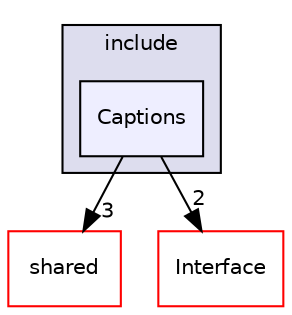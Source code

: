 digraph "/workplace/avs-device-sdk/Captions/Component/include/Captions" {
  compound=true
  node [ fontsize="10", fontname="Helvetica"];
  edge [ labelfontsize="10", labelfontname="Helvetica"];
  subgraph clusterdir_975f7f2ee1a92c949b11b292e0967a42 {
    graph [ bgcolor="#ddddee", pencolor="black", label="include" fontname="Helvetica", fontsize="10", URL="dir_975f7f2ee1a92c949b11b292e0967a42.html"]
  dir_e7e3497c6223f9ee6de0d507ca596648 [shape=box, label="Captions", style="filled", fillcolor="#eeeeff", pencolor="black", URL="dir_e7e3497c6223f9ee6de0d507ca596648.html"];
  }
  dir_9982052f7ce695d12571567315b2fafa [shape=box label="shared" fillcolor="white" style="filled" color="red" URL="dir_9982052f7ce695d12571567315b2fafa.html"];
  dir_84d366bf3e804ad2ebf34dfa9ac34410 [shape=box label="Interface" fillcolor="white" style="filled" color="red" URL="dir_84d366bf3e804ad2ebf34dfa9ac34410.html"];
  dir_e7e3497c6223f9ee6de0d507ca596648->dir_9982052f7ce695d12571567315b2fafa [headlabel="3", labeldistance=1.5 headhref="dir_000438_000598.html"];
  dir_e7e3497c6223f9ee6de0d507ca596648->dir_84d366bf3e804ad2ebf34dfa9ac34410 [headlabel="2", labeldistance=1.5 headhref="dir_000438_000445.html"];
}
